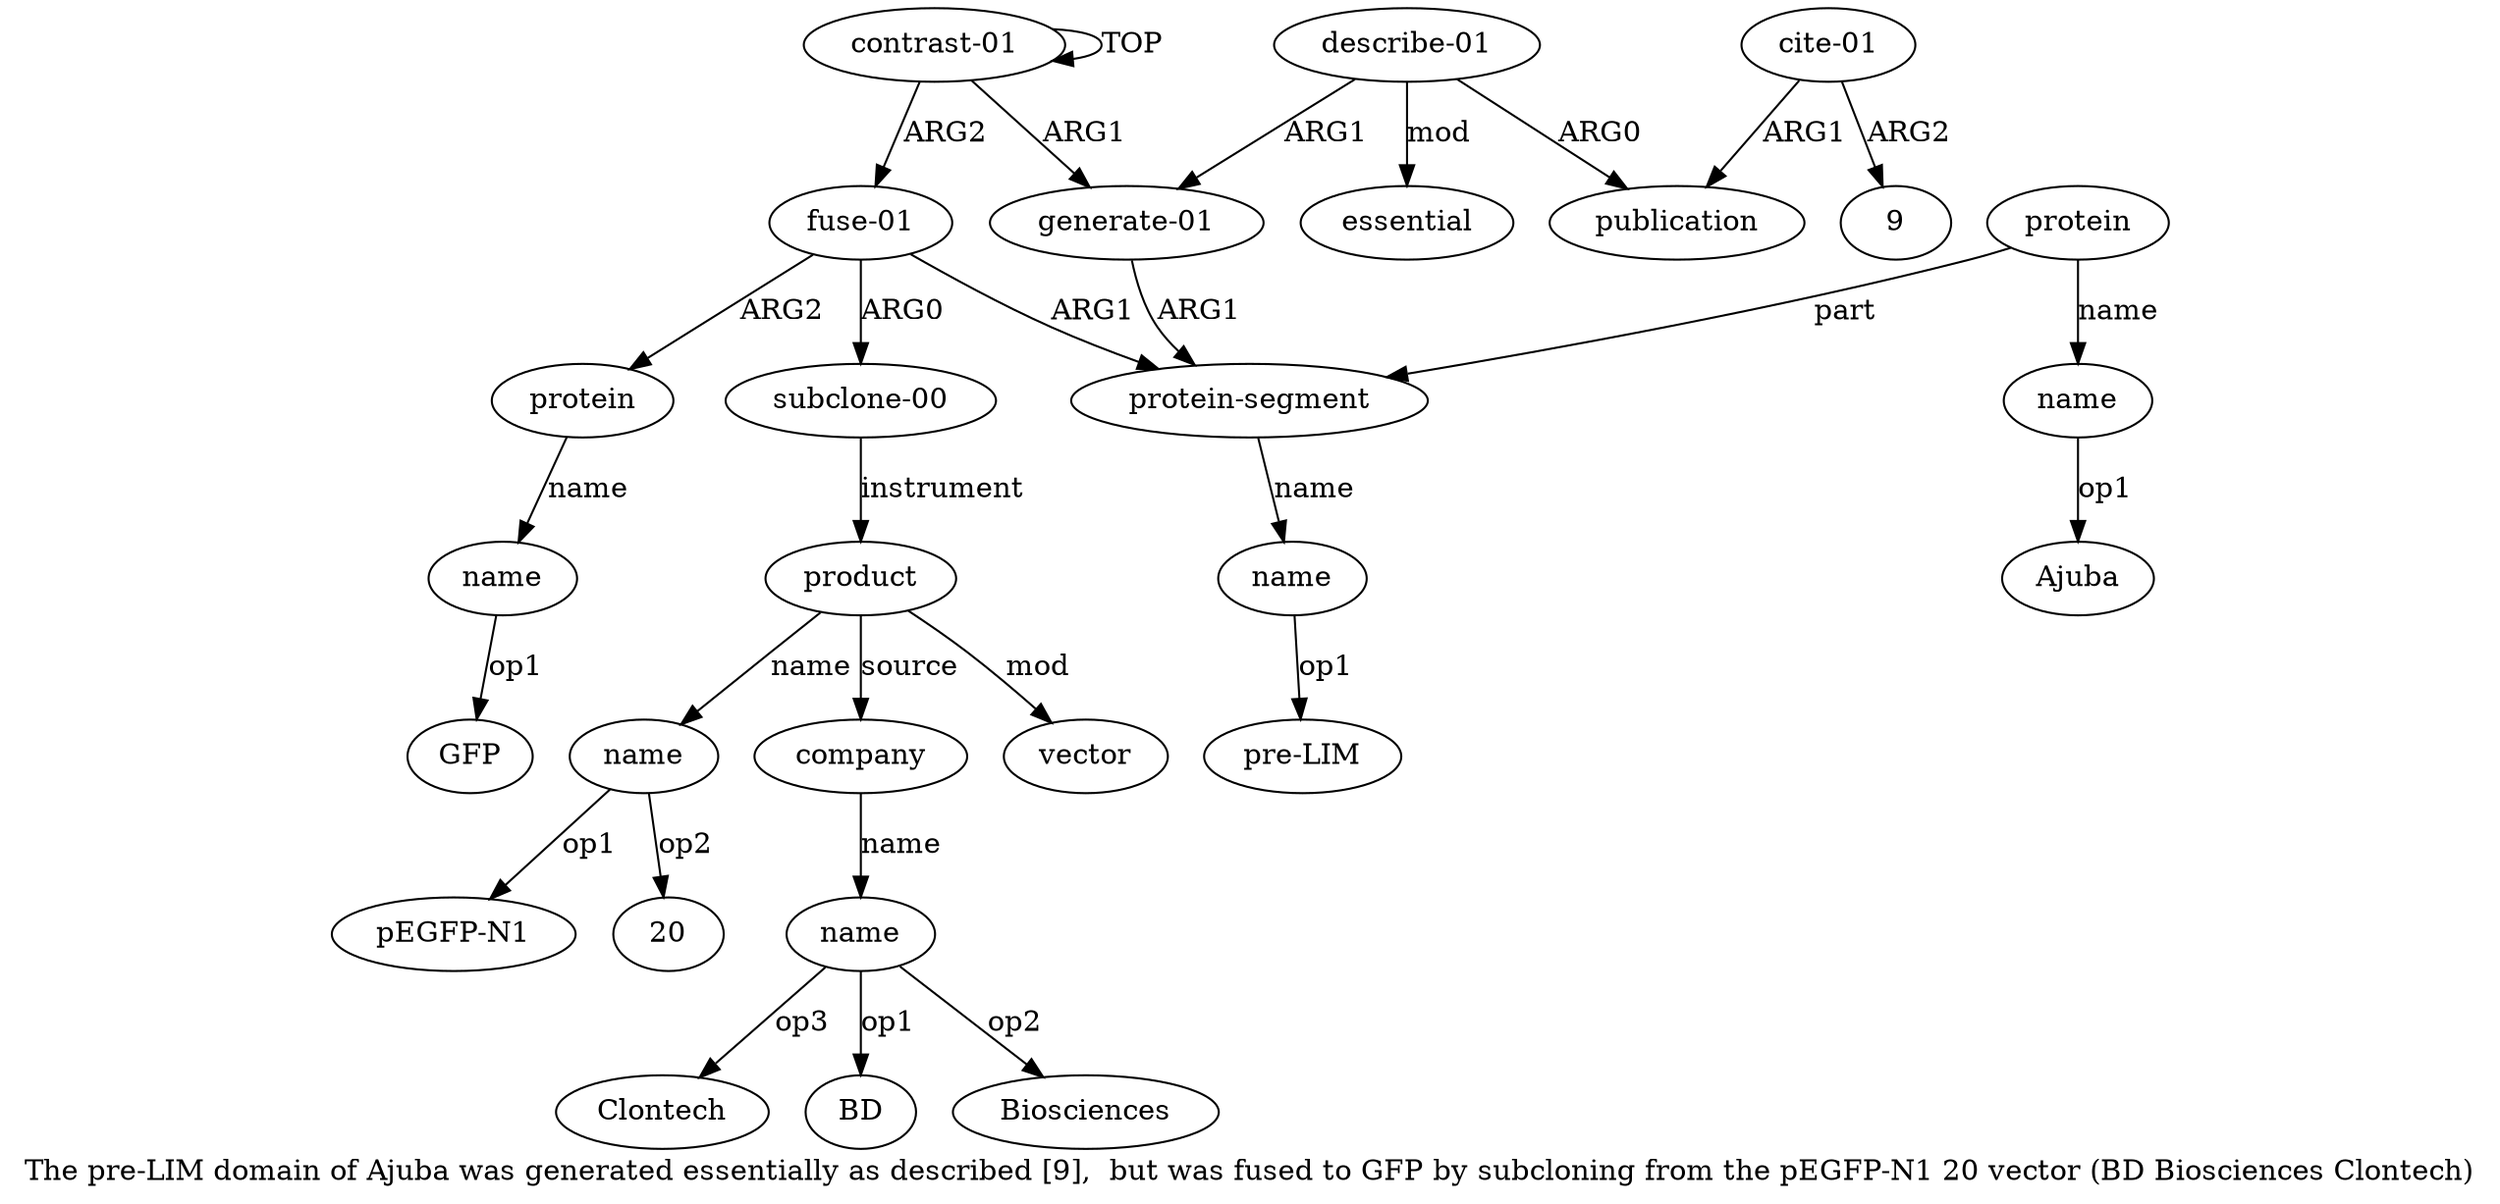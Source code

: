 digraph  {
	graph [label="The pre-LIM domain of Ajuba was generated essentially as described [9],  but was fused to GFP by subcloning from the pEGFP-N1 20 \
vector (BD Biosciences Clontech)"];
	node [label="\N"];
	"a13 pEGFP-N1"	 [color=black,
		gold_ind=-1,
		gold_label="pEGFP-N1",
		label="pEGFP-N1",
		test_ind=-1,
		test_label="pEGFP-N1"];
	"a5 Ajuba"	 [color=black,
		gold_ind=-1,
		gold_label=Ajuba,
		label=Ajuba,
		test_ind=-1,
		test_label=Ajuba];
	"a8 9"	 [color=black,
		gold_ind=-1,
		gold_label=9,
		label=9,
		test_ind=-1,
		test_label=9];
	"a15 Clontech"	 [color=black,
		gold_ind=-1,
		gold_label=Clontech,
		label=Clontech,
		test_ind=-1,
		test_label=Clontech];
	a15	 [color=black,
		gold_ind=15,
		gold_label=name,
		label=name,
		test_ind=15,
		test_label=name];
	a15 -> "a15 Clontech" [key=0,
	color=black,
	gold_label=op3,
	label=op3,
	test_label=op3];
"a15 BD" [color=black,
	gold_ind=-1,
	gold_label=BD,
	label=BD,
	test_ind=-1,
	test_label=BD];
a15 -> "a15 BD" [key=0,
color=black,
gold_label=op1,
label=op1,
test_label=op1];
"a15 Biosciences" [color=black,
gold_ind=-1,
gold_label=Biosciences,
label=Biosciences,
test_ind=-1,
test_label=Biosciences];
a15 -> "a15 Biosciences" [key=0,
color=black,
gold_label=op2,
label=op2,
test_label=op2];
a14 [color=black,
gold_ind=14,
gold_label=company,
label=company,
test_ind=14,
test_label=company];
a14 -> a15 [key=0,
color=black,
gold_label=name,
label=name,
test_label=name];
a17 [color=black,
gold_ind=17,
gold_label=protein,
label=protein,
test_ind=17,
test_label=protein];
a18 [color=black,
gold_ind=18,
gold_label=name,
label=name,
test_ind=18,
test_label=name];
a17 -> a18 [key=0,
color=black,
gold_label=name,
label=name,
test_label=name];
a16 [color=black,
gold_ind=16,
gold_label=vector,
label=vector,
test_ind=16,
test_label=vector];
a11 [color=black,
gold_ind=11,
gold_label="subclone-00",
label="subclone-00",
test_ind=11,
test_label="subclone-00"];
a12 [color=black,
gold_ind=12,
gold_label=product,
label=product,
test_ind=12,
test_label=product];
a11 -> a12 [key=0,
color=black,
gold_label=instrument,
label=instrument,
test_label=instrument];
a10 [color=black,
gold_ind=10,
gold_label="fuse-01",
label="fuse-01",
test_ind=10,
test_label="fuse-01"];
a10 -> a17 [key=0,
color=black,
gold_label=ARG2,
label=ARG2,
test_label=ARG2];
a10 -> a11 [key=0,
color=black,
gold_label=ARG0,
label=ARG0,
test_label=ARG0];
a2 [color=black,
gold_ind=2,
gold_label="protein-segment",
label="protein-segment",
test_ind=2,
test_label="protein-segment"];
a10 -> a2 [key=0,
color=black,
gold_label=ARG1,
label=ARG1,
test_label=ARG1];
a13 [color=black,
gold_ind=13,
gold_label=name,
label=name,
test_ind=13,
test_label=name];
a13 -> "a13 pEGFP-N1" [key=0,
color=black,
gold_label=op1,
label=op1,
test_label=op1];
"a13 20" [color=black,
gold_ind=-1,
gold_label=20,
label=20,
test_ind=-1,
test_label=20];
a13 -> "a13 20" [key=0,
color=black,
gold_label=op2,
label=op2,
test_label=op2];
a12 -> a14 [key=0,
color=black,
gold_label=source,
label=source,
test_label=source];
a12 -> a16 [key=0,
color=black,
gold_label=mod,
label=mod,
test_label=mod];
a12 -> a13 [key=0,
color=black,
gold_label=name,
label=name,
test_label=name];
"a18 GFP" [color=black,
gold_ind=-1,
gold_label=GFP,
label=GFP,
test_ind=-1,
test_label=GFP];
a18 -> "a18 GFP" [key=0,
color=black,
gold_label=op1,
label=op1,
test_label=op1];
a1 [color=black,
gold_ind=1,
gold_label="generate-01",
label="generate-01",
test_ind=1,
test_label="generate-01"];
a1 -> a2 [key=0,
color=black,
gold_label=ARG1,
label=ARG1,
test_label=ARG1];
a0 [color=black,
gold_ind=0,
gold_label="contrast-01",
label="contrast-01",
test_ind=0,
test_label="contrast-01"];
a0 -> a10 [key=0,
color=black,
gold_label=ARG2,
label=ARG2,
test_label=ARG2];
a0 -> a1 [key=0,
color=black,
gold_label=ARG1,
label=ARG1,
test_label=ARG1];
a0 -> a0 [key=0,
color=black,
gold_label=TOP,
label=TOP,
test_label=TOP];
a3 [color=black,
gold_ind=3,
gold_label=name,
label=name,
test_ind=3,
test_label=name];
"a3 pre-LIM" [color=black,
gold_ind=-1,
gold_label="pre-LIM",
label="pre-LIM",
test_ind=-1,
test_label="pre-LIM"];
a3 -> "a3 pre-LIM" [key=0,
color=black,
gold_label=op1,
label=op1,
test_label=op1];
a2 -> a3 [key=0,
color=black,
gold_label=name,
label=name,
test_label=name];
a5 [color=black,
gold_ind=5,
gold_label=name,
label=name,
test_ind=5,
test_label=name];
a5 -> "a5 Ajuba" [key=0,
color=black,
gold_label=op1,
label=op1,
test_label=op1];
a4 [color=black,
gold_ind=4,
gold_label=protein,
label=protein,
test_ind=4,
test_label=protein];
a4 -> a2 [key=0,
color=black,
gold_label=part,
label=part,
test_label=part];
a4 -> a5 [key=0,
color=black,
gold_label=name,
label=name,
test_label=name];
a7 [color=black,
gold_ind=7,
gold_label=publication,
label=publication,
test_ind=7,
test_label=publication];
a6 [color=black,
gold_ind=6,
gold_label="describe-01",
label="describe-01",
test_ind=6,
test_label="describe-01"];
a6 -> a1 [key=0,
color=black,
gold_label=ARG1,
label=ARG1,
test_label=ARG1];
a6 -> a7 [key=0,
color=black,
gold_label=ARG0,
label=ARG0,
test_label=ARG0];
a9 [color=black,
gold_ind=9,
gold_label=essential,
label=essential,
test_ind=9,
test_label=essential];
a6 -> a9 [key=0,
color=black,
gold_label=mod,
label=mod,
test_label=mod];
a8 [color=black,
gold_ind=8,
gold_label="cite-01",
label="cite-01",
test_ind=8,
test_label="cite-01"];
a8 -> "a8 9" [key=0,
color=black,
gold_label=ARG2,
label=ARG2,
test_label=ARG2];
a8 -> a7 [key=0,
color=black,
gold_label=ARG1,
label=ARG1,
test_label=ARG1];
}
